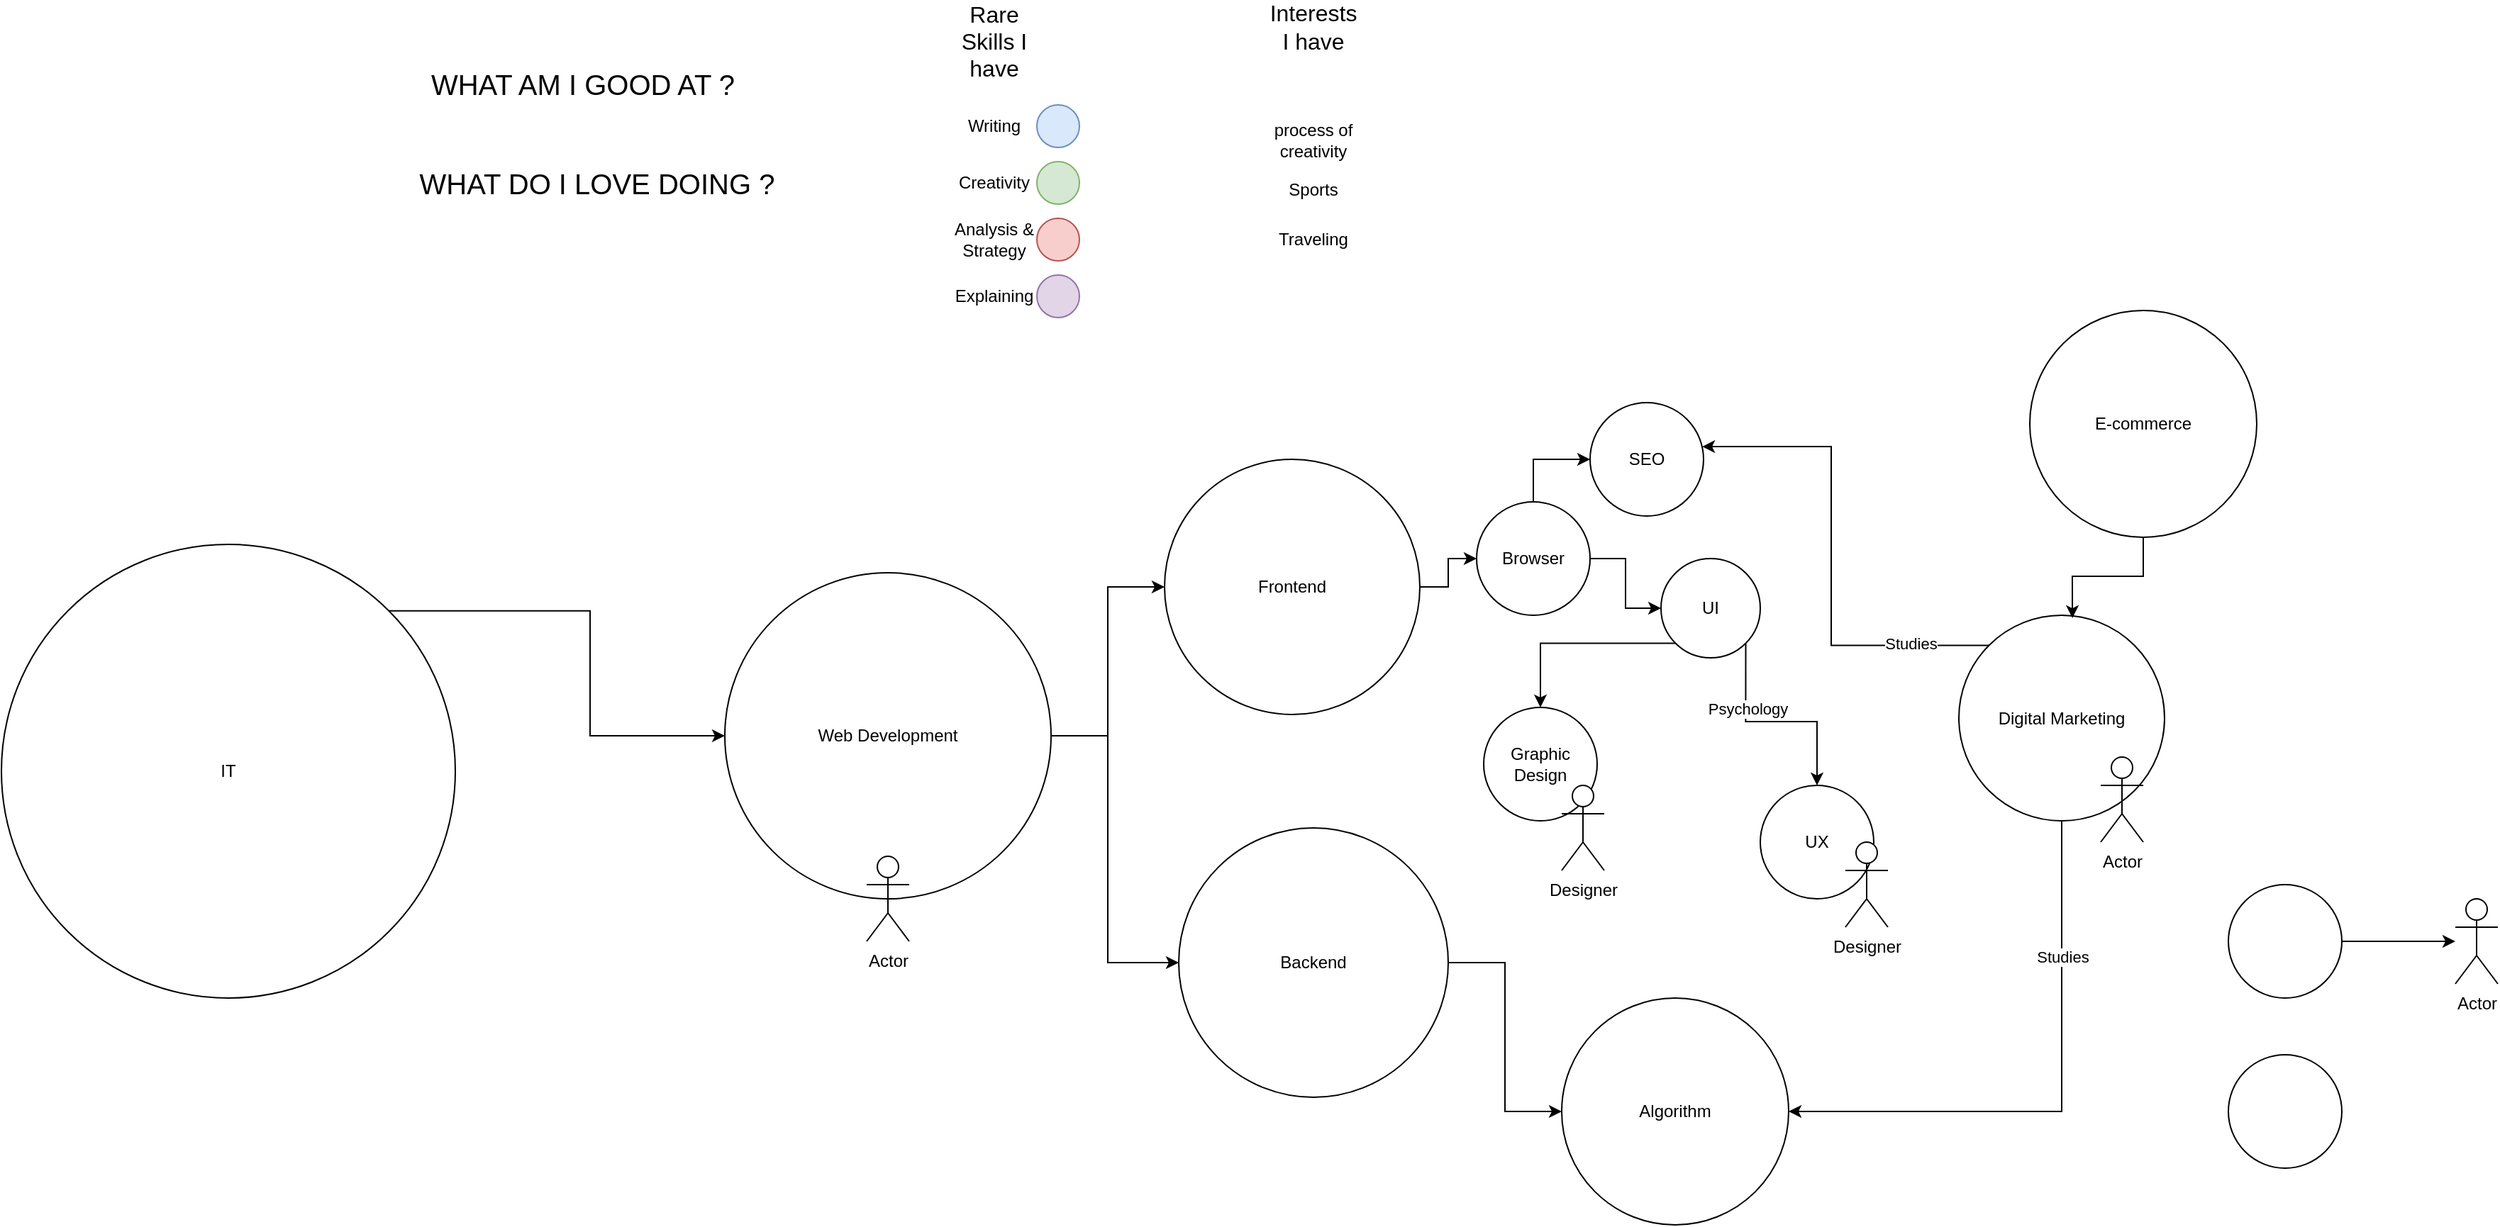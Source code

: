 <mxfile version="24.4.13" type="github">
  <diagram name="Page-1" id="RMxBBKbSQq_8yWAySJJG">
    <mxGraphModel dx="2481" dy="933" grid="1" gridSize="10" guides="1" tooltips="1" connect="1" arrows="1" fold="1" page="1" pageScale="1" pageWidth="850" pageHeight="1100" math="0" shadow="0">
      <root>
        <mxCell id="0" />
        <mxCell id="1" parent="0" />
        <mxCell id="FLAy8sRSA0ZP7F4m68x2-2" value="&lt;font style=&quot;font-size: 16px;&quot;&gt;Rare Skills I have&lt;/font&gt;" style="text;html=1;align=center;verticalAlign=middle;whiteSpace=wrap;rounded=0;" parent="1" vertex="1">
          <mxGeometry x="90" y="20" width="60" height="30" as="geometry" />
        </mxCell>
        <mxCell id="FLAy8sRSA0ZP7F4m68x2-3" value="&lt;font style=&quot;font-size: 16px;&quot;&gt;Interests I have&lt;/font&gt;" style="text;html=1;align=center;verticalAlign=middle;whiteSpace=wrap;rounded=0;" parent="1" vertex="1">
          <mxGeometry x="315" y="10" width="60" height="30" as="geometry" />
        </mxCell>
        <mxCell id="FLAy8sRSA0ZP7F4m68x2-41" style="edgeStyle=orthogonalEdgeStyle;rounded=0;orthogonalLoop=1;jettySize=auto;html=1;exitX=0.5;exitY=1;exitDx=0;exitDy=0;entryX=1;entryY=0.5;entryDx=0;entryDy=0;" parent="1" source="FLAy8sRSA0ZP7F4m68x2-4" target="FLAy8sRSA0ZP7F4m68x2-23" edge="1">
          <mxGeometry relative="1" as="geometry" />
        </mxCell>
        <mxCell id="FLAy8sRSA0ZP7F4m68x2-42" value="Studies" style="edgeLabel;html=1;align=center;verticalAlign=middle;resizable=0;points=[];" parent="FLAy8sRSA0ZP7F4m68x2-41" vertex="1" connectable="0">
          <mxGeometry x="-0.516" relative="1" as="geometry">
            <mxPoint as="offset" />
          </mxGeometry>
        </mxCell>
        <mxCell id="FLAy8sRSA0ZP7F4m68x2-4" value="Digital Marketing" style="ellipse;whiteSpace=wrap;html=1;aspect=fixed;fillColor=#FFFFFF;strokeColor=#000000;" parent="1" vertex="1">
          <mxGeometry x="800" y="440" width="145" height="145" as="geometry" />
        </mxCell>
        <mxCell id="FLAy8sRSA0ZP7F4m68x2-5" value="UX" style="ellipse;whiteSpace=wrap;html=1;aspect=fixed;" parent="1" vertex="1">
          <mxGeometry x="660" y="560" width="80" height="80" as="geometry" />
        </mxCell>
        <mxCell id="FLAy8sRSA0ZP7F4m68x2-36" style="edgeStyle=orthogonalEdgeStyle;rounded=0;orthogonalLoop=1;jettySize=auto;html=1;exitX=1;exitY=0.5;exitDx=0;exitDy=0;entryX=0;entryY=0.5;entryDx=0;entryDy=0;" parent="1" source="FLAy8sRSA0ZP7F4m68x2-6" target="FLAy8sRSA0ZP7F4m68x2-23" edge="1">
          <mxGeometry relative="1" as="geometry" />
        </mxCell>
        <mxCell id="FLAy8sRSA0ZP7F4m68x2-6" value="Backend" style="ellipse;whiteSpace=wrap;html=1;aspect=fixed;" parent="1" vertex="1">
          <mxGeometry x="250" y="590" width="190" height="190" as="geometry" />
        </mxCell>
        <mxCell id="FLAy8sRSA0ZP7F4m68x2-7" value="E-commerce" style="ellipse;whiteSpace=wrap;html=1;aspect=fixed;fillColor=#FFFFFF;strokeColor=#000000;" parent="1" vertex="1">
          <mxGeometry x="850" y="225" width="160" height="160" as="geometry" />
        </mxCell>
        <mxCell id="FLAy8sRSA0ZP7F4m68x2-32" style="edgeStyle=orthogonalEdgeStyle;rounded=0;orthogonalLoop=1;jettySize=auto;html=1;exitX=1;exitY=0.5;exitDx=0;exitDy=0;entryX=0;entryY=0.5;entryDx=0;entryDy=0;" parent="1" source="FLAy8sRSA0ZP7F4m68x2-8" target="FLAy8sRSA0ZP7F4m68x2-31" edge="1">
          <mxGeometry relative="1" as="geometry" />
        </mxCell>
        <mxCell id="FLAy8sRSA0ZP7F4m68x2-8" value="Frontend" style="ellipse;whiteSpace=wrap;html=1;aspect=fixed;" parent="1" vertex="1">
          <mxGeometry x="240" y="330" width="180" height="180" as="geometry" />
        </mxCell>
        <mxCell id="FLAy8sRSA0ZP7F4m68x2-9" value="Graphic Design" style="ellipse;whiteSpace=wrap;html=1;aspect=fixed;" parent="1" vertex="1">
          <mxGeometry x="465" y="505" width="80" height="80" as="geometry" />
        </mxCell>
        <mxCell id="FLAy8sRSA0ZP7F4m68x2-10" value="Explaining" style="text;html=1;align=center;verticalAlign=middle;whiteSpace=wrap;rounded=0;" parent="1" vertex="1">
          <mxGeometry x="90" y="200" width="60" height="30" as="geometry" />
        </mxCell>
        <mxCell id="FLAy8sRSA0ZP7F4m68x2-12" value="Analysis &amp;amp; Strategy" style="text;html=1;align=center;verticalAlign=middle;whiteSpace=wrap;rounded=0;" parent="1" vertex="1">
          <mxGeometry x="70" y="160" width="100" height="30" as="geometry" />
        </mxCell>
        <mxCell id="FLAy8sRSA0ZP7F4m68x2-13" value="Sports" style="text;html=1;align=center;verticalAlign=middle;whiteSpace=wrap;rounded=0;" parent="1" vertex="1">
          <mxGeometry x="315" y="130" width="60" height="20" as="geometry" />
        </mxCell>
        <mxCell id="FLAy8sRSA0ZP7F4m68x2-14" value="Creativity" style="text;html=1;align=center;verticalAlign=middle;whiteSpace=wrap;rounded=0;" parent="1" vertex="1">
          <mxGeometry x="90" y="120" width="60" height="30" as="geometry" />
        </mxCell>
        <mxCell id="FLAy8sRSA0ZP7F4m68x2-15" value="Writing" style="text;html=1;align=center;verticalAlign=middle;whiteSpace=wrap;rounded=0;" parent="1" vertex="1">
          <mxGeometry x="90" y="80" width="60" height="30" as="geometry" />
        </mxCell>
        <mxCell id="FLAy8sRSA0ZP7F4m68x2-16" value="Traveling" style="text;html=1;align=center;verticalAlign=middle;whiteSpace=wrap;rounded=0;" parent="1" vertex="1">
          <mxGeometry x="315" y="160" width="60" height="30" as="geometry" />
        </mxCell>
        <mxCell id="FLAy8sRSA0ZP7F4m68x2-17" value="process of creativity" style="text;html=1;align=center;verticalAlign=middle;whiteSpace=wrap;rounded=0;" parent="1" vertex="1">
          <mxGeometry x="315" y="90" width="60" height="30" as="geometry" />
        </mxCell>
        <mxCell id="FLAy8sRSA0ZP7F4m68x2-27" style="edgeStyle=orthogonalEdgeStyle;rounded=0;orthogonalLoop=1;jettySize=auto;html=1;exitX=1;exitY=0;exitDx=0;exitDy=0;entryX=0;entryY=0.5;entryDx=0;entryDy=0;" parent="1" source="FLAy8sRSA0ZP7F4m68x2-19" target="FLAy8sRSA0ZP7F4m68x2-26" edge="1">
          <mxGeometry relative="1" as="geometry" />
        </mxCell>
        <mxCell id="FLAy8sRSA0ZP7F4m68x2-19" value="IT" style="ellipse;whiteSpace=wrap;html=1;aspect=fixed;fillColor=#FFFFFF;strokeColor=#000000;" parent="1" vertex="1">
          <mxGeometry x="-580" y="390" width="320" height="320" as="geometry" />
        </mxCell>
        <mxCell id="FLAy8sRSA0ZP7F4m68x2-45" style="edgeStyle=orthogonalEdgeStyle;rounded=0;orthogonalLoop=1;jettySize=auto;html=1;exitX=0;exitY=1;exitDx=0;exitDy=0;entryX=0.5;entryY=0;entryDx=0;entryDy=0;" parent="1" source="FLAy8sRSA0ZP7F4m68x2-20" target="FLAy8sRSA0ZP7F4m68x2-9" edge="1">
          <mxGeometry relative="1" as="geometry" />
        </mxCell>
        <mxCell id="FLAy8sRSA0ZP7F4m68x2-46" style="edgeStyle=orthogonalEdgeStyle;rounded=0;orthogonalLoop=1;jettySize=auto;html=1;exitX=1;exitY=1;exitDx=0;exitDy=0;entryX=0.5;entryY=0;entryDx=0;entryDy=0;" parent="1" source="FLAy8sRSA0ZP7F4m68x2-20" target="FLAy8sRSA0ZP7F4m68x2-5" edge="1">
          <mxGeometry relative="1" as="geometry" />
        </mxCell>
        <mxCell id="okIdMxmNW0edKVUmgiHP-4" value="Psychology" style="edgeLabel;html=1;align=center;verticalAlign=middle;resizable=0;points=[];" vertex="1" connectable="0" parent="FLAy8sRSA0ZP7F4m68x2-46">
          <mxGeometry x="-0.387" y="1" relative="1" as="geometry">
            <mxPoint as="offset" />
          </mxGeometry>
        </mxCell>
        <mxCell id="FLAy8sRSA0ZP7F4m68x2-20" value="UI" style="ellipse;whiteSpace=wrap;html=1;aspect=fixed;" parent="1" vertex="1">
          <mxGeometry x="590" y="400" width="70" height="70" as="geometry" />
        </mxCell>
        <mxCell id="FLAy8sRSA0ZP7F4m68x2-23" value="Algorithm" style="ellipse;whiteSpace=wrap;html=1;aspect=fixed;" parent="1" vertex="1">
          <mxGeometry x="520" y="710" width="160" height="160" as="geometry" />
        </mxCell>
        <mxCell id="FLAy8sRSA0ZP7F4m68x2-24" value="" style="ellipse;whiteSpace=wrap;html=1;aspect=fixed;" parent="1" vertex="1">
          <mxGeometry x="990" y="630" width="80" height="80" as="geometry" />
        </mxCell>
        <mxCell id="FLAy8sRSA0ZP7F4m68x2-25" value="" style="ellipse;whiteSpace=wrap;html=1;aspect=fixed;" parent="1" vertex="1">
          <mxGeometry x="990" y="750" width="80" height="80" as="geometry" />
        </mxCell>
        <mxCell id="FLAy8sRSA0ZP7F4m68x2-28" style="edgeStyle=orthogonalEdgeStyle;rounded=0;orthogonalLoop=1;jettySize=auto;html=1;exitX=1;exitY=0.5;exitDx=0;exitDy=0;" parent="1" source="FLAy8sRSA0ZP7F4m68x2-26" target="FLAy8sRSA0ZP7F4m68x2-8" edge="1">
          <mxGeometry relative="1" as="geometry" />
        </mxCell>
        <mxCell id="FLAy8sRSA0ZP7F4m68x2-29" style="edgeStyle=orthogonalEdgeStyle;rounded=0;orthogonalLoop=1;jettySize=auto;html=1;exitX=1;exitY=0.5;exitDx=0;exitDy=0;entryX=0;entryY=0.5;entryDx=0;entryDy=0;" parent="1" source="FLAy8sRSA0ZP7F4m68x2-26" target="FLAy8sRSA0ZP7F4m68x2-6" edge="1">
          <mxGeometry relative="1" as="geometry">
            <Array as="points">
              <mxPoint x="200" y="525" />
              <mxPoint x="200" y="685" />
            </Array>
          </mxGeometry>
        </mxCell>
        <mxCell id="FLAy8sRSA0ZP7F4m68x2-26" value="Web Development" style="ellipse;whiteSpace=wrap;html=1;aspect=fixed;" parent="1" vertex="1">
          <mxGeometry x="-70" y="410" width="230" height="230" as="geometry" />
        </mxCell>
        <mxCell id="FLAy8sRSA0ZP7F4m68x2-30" value="SEO" style="ellipse;whiteSpace=wrap;html=1;aspect=fixed;" parent="1" vertex="1">
          <mxGeometry x="540" y="290" width="80" height="80" as="geometry" />
        </mxCell>
        <mxCell id="FLAy8sRSA0ZP7F4m68x2-33" style="edgeStyle=orthogonalEdgeStyle;rounded=0;orthogonalLoop=1;jettySize=auto;html=1;exitX=1;exitY=0.5;exitDx=0;exitDy=0;" parent="1" source="FLAy8sRSA0ZP7F4m68x2-31" target="FLAy8sRSA0ZP7F4m68x2-20" edge="1">
          <mxGeometry relative="1" as="geometry" />
        </mxCell>
        <mxCell id="FLAy8sRSA0ZP7F4m68x2-35" style="edgeStyle=orthogonalEdgeStyle;rounded=0;orthogonalLoop=1;jettySize=auto;html=1;exitX=0.5;exitY=0;exitDx=0;exitDy=0;entryX=0;entryY=0.5;entryDx=0;entryDy=0;" parent="1" source="FLAy8sRSA0ZP7F4m68x2-31" target="FLAy8sRSA0ZP7F4m68x2-30" edge="1">
          <mxGeometry relative="1" as="geometry" />
        </mxCell>
        <mxCell id="FLAy8sRSA0ZP7F4m68x2-31" value="Browser" style="ellipse;whiteSpace=wrap;html=1;aspect=fixed;" parent="1" vertex="1">
          <mxGeometry x="460" y="360" width="80" height="80" as="geometry" />
        </mxCell>
        <mxCell id="FLAy8sRSA0ZP7F4m68x2-39" style="edgeStyle=orthogonalEdgeStyle;rounded=0;orthogonalLoop=1;jettySize=auto;html=1;exitX=0.5;exitY=1;exitDx=0;exitDy=0;entryX=0.552;entryY=0.014;entryDx=0;entryDy=0;entryPerimeter=0;" parent="1" source="FLAy8sRSA0ZP7F4m68x2-7" target="FLAy8sRSA0ZP7F4m68x2-4" edge="1">
          <mxGeometry relative="1" as="geometry" />
        </mxCell>
        <mxCell id="FLAy8sRSA0ZP7F4m68x2-43" style="edgeStyle=orthogonalEdgeStyle;rounded=0;orthogonalLoop=1;jettySize=auto;html=1;exitX=0;exitY=0;exitDx=0;exitDy=0;entryX=0.988;entryY=0.388;entryDx=0;entryDy=0;entryPerimeter=0;" parent="1" source="FLAy8sRSA0ZP7F4m68x2-4" target="FLAy8sRSA0ZP7F4m68x2-30" edge="1">
          <mxGeometry relative="1" as="geometry" />
        </mxCell>
        <mxCell id="FLAy8sRSA0ZP7F4m68x2-44" value="Studies" style="edgeLabel;html=1;align=center;verticalAlign=middle;resizable=0;points=[];" parent="FLAy8sRSA0ZP7F4m68x2-43" vertex="1" connectable="0">
          <mxGeometry x="-0.68" y="-1" relative="1" as="geometry">
            <mxPoint as="offset" />
          </mxGeometry>
        </mxCell>
        <mxCell id="FLAy8sRSA0ZP7F4m68x2-47" value="Actor" style="shape=umlActor;verticalLabelPosition=bottom;verticalAlign=top;html=1;outlineConnect=0;" parent="1" vertex="1">
          <mxGeometry x="900" y="540" width="30" height="60" as="geometry" />
        </mxCell>
        <mxCell id="FLAy8sRSA0ZP7F4m68x2-48" value="Actor" style="shape=umlActor;verticalLabelPosition=bottom;verticalAlign=top;html=1;outlineConnect=0;" parent="1" vertex="1">
          <mxGeometry x="1150" y="640" width="30" height="60" as="geometry" />
        </mxCell>
        <mxCell id="FLAy8sRSA0ZP7F4m68x2-49" value="" style="edgeStyle=orthogonalEdgeStyle;rounded=0;orthogonalLoop=1;jettySize=auto;html=1;" parent="1" source="FLAy8sRSA0ZP7F4m68x2-24" target="FLAy8sRSA0ZP7F4m68x2-48" edge="1">
          <mxGeometry relative="1" as="geometry" />
        </mxCell>
        <mxCell id="FLAy8sRSA0ZP7F4m68x2-51" value="Designer" style="shape=umlActor;verticalLabelPosition=bottom;verticalAlign=top;html=1;outlineConnect=0;" parent="1" vertex="1">
          <mxGeometry x="720" y="600" width="30" height="60" as="geometry" />
        </mxCell>
        <mxCell id="FLAy8sRSA0ZP7F4m68x2-52" value="Designer" style="shape=umlActor;verticalLabelPosition=bottom;verticalAlign=top;html=1;outlineConnect=0;" parent="1" vertex="1">
          <mxGeometry x="520" y="560" width="30" height="60" as="geometry" />
        </mxCell>
        <mxCell id="FLAy8sRSA0ZP7F4m68x2-53" value="Actor" style="shape=umlActor;verticalLabelPosition=bottom;verticalAlign=top;html=1;outlineConnect=0;" parent="1" vertex="1">
          <mxGeometry x="30" y="610" width="30" height="60" as="geometry" />
        </mxCell>
        <mxCell id="okIdMxmNW0edKVUmgiHP-1" value="&lt;font style=&quot;font-size: 20px;&quot;&gt;WHAT AM I GOOD AT ?&lt;/font&gt;" style="text;html=1;align=center;verticalAlign=middle;whiteSpace=wrap;rounded=0;" vertex="1" parent="1">
          <mxGeometry x="-300" y="50" width="260" height="30" as="geometry" />
        </mxCell>
        <mxCell id="okIdMxmNW0edKVUmgiHP-2" value="&lt;font style=&quot;font-size: 20px;&quot;&gt;WHAT DO I LOVE DOING ?&lt;/font&gt;" style="text;html=1;align=center;verticalAlign=middle;whiteSpace=wrap;rounded=0;" vertex="1" parent="1">
          <mxGeometry x="-290" y="120" width="260" height="30" as="geometry" />
        </mxCell>
        <mxCell id="okIdMxmNW0edKVUmgiHP-7" value="" style="ellipse;whiteSpace=wrap;html=1;aspect=fixed;fillColor=#e1d5e7;strokeColor=#9673a6;" vertex="1" parent="1">
          <mxGeometry x="150" y="200" width="30" height="30" as="geometry" />
        </mxCell>
        <mxCell id="okIdMxmNW0edKVUmgiHP-8" value="" style="ellipse;whiteSpace=wrap;html=1;aspect=fixed;fillColor=#f8cecc;strokeColor=#b85450;" vertex="1" parent="1">
          <mxGeometry x="150" y="160" width="30" height="30" as="geometry" />
        </mxCell>
        <mxCell id="okIdMxmNW0edKVUmgiHP-9" value="" style="ellipse;whiteSpace=wrap;html=1;aspect=fixed;fillColor=#d5e8d4;strokeColor=#82b366;" vertex="1" parent="1">
          <mxGeometry x="150" y="120" width="30" height="30" as="geometry" />
        </mxCell>
        <mxCell id="okIdMxmNW0edKVUmgiHP-10" value="" style="ellipse;whiteSpace=wrap;html=1;aspect=fixed;fillColor=#dae8fc;strokeColor=#6c8ebf;" vertex="1" parent="1">
          <mxGeometry x="150" y="80" width="30" height="30" as="geometry" />
        </mxCell>
      </root>
    </mxGraphModel>
  </diagram>
</mxfile>
